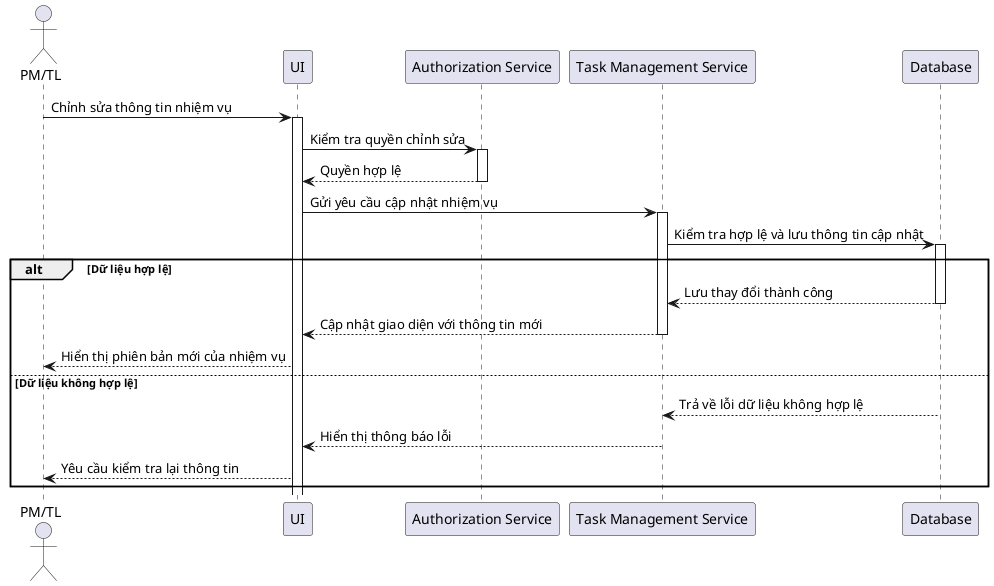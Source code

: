 @startuml
actor "PM/TL" as User

participant "UI" as UI
participant "Authorization Service"
participant "Task Management Service" as System
participant "Database" as DB

User -> UI: Chỉnh sửa thông tin nhiệm vụ
activate UI

UI -> "Authorization Service": Kiểm tra quyền chỉnh sửa
activate "Authorization Service"

"Authorization Service" --> UI: Quyền hợp lệ
deactivate "Authorization Service"

UI -> System: Gửi yêu cầu cập nhật nhiệm vụ
activate System

System -> DB: Kiểm tra hợp lệ và lưu thông tin cập nhật
activate DB

alt Dữ liệu hợp lệ
    DB --> System: Lưu thay đổi thành công
    deactivate DB

    System --> UI: Cập nhật giao diện với thông tin mới
    deactivate System
    UI --> User: Hiển thị phiên bản mới của nhiệm vụ

else Dữ liệu không hợp lệ
    DB --> System: Trả về lỗi dữ liệu không hợp lệ
    deactivate DB

    System --> UI: Hiển thị thông báo lỗi
    deactivate System
    UI --> User: Yêu cầu kiểm tra lại thông tin
end

@enduml
